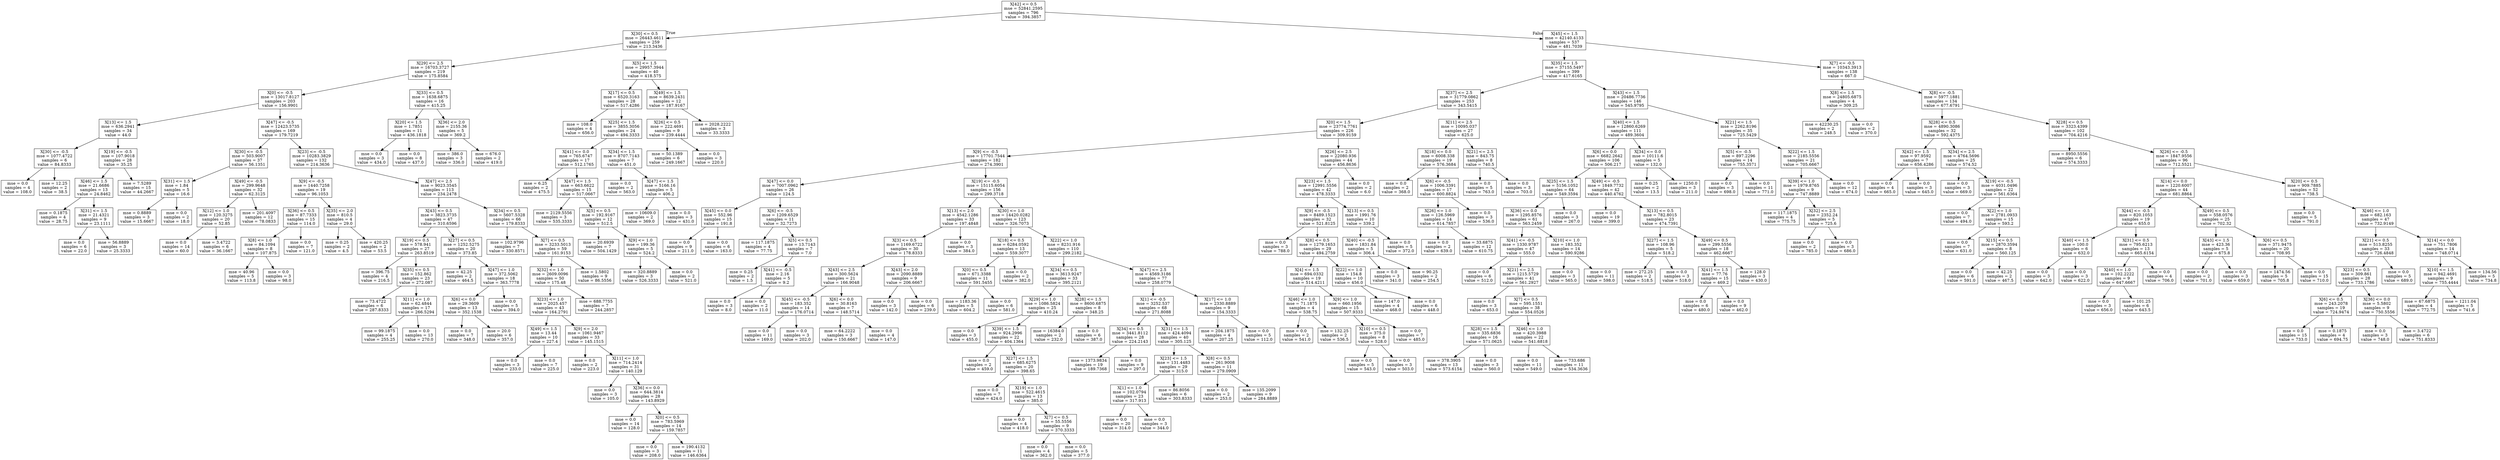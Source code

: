 digraph Tree {
node [shape=box] ;
0 [label="X[42] <= 0.5\nmse = 52841.2595\nsamples = 796\nvalue = 394.3857"] ;
1 [label="X[30] <= 0.5\nmse = 26443.4611\nsamples = 259\nvalue = 213.3436"] ;
0 -> 1 [labeldistance=2.5, labelangle=45, headlabel="True"] ;
2 [label="X[29] <= 2.5\nmse = 16703.3727\nsamples = 219\nvalue = 175.8584"] ;
1 -> 2 ;
3 [label="X[0] <= -0.5\nmse = 13017.8127\nsamples = 203\nvalue = 156.9901"] ;
2 -> 3 ;
4 [label="X[13] <= 1.5\nmse = 636.2941\nsamples = 34\nvalue = 44.0"] ;
3 -> 4 ;
5 [label="X[30] <= -0.5\nmse = 1077.4722\nsamples = 6\nvalue = 84.8333"] ;
4 -> 5 ;
6 [label="mse = 0.0\nsamples = 4\nvalue = 108.0"] ;
5 -> 6 ;
7 [label="mse = 12.25\nsamples = 2\nvalue = 38.5"] ;
5 -> 7 ;
8 [label="X[19] <= -0.5\nmse = 107.9018\nsamples = 28\nvalue = 35.25"] ;
4 -> 8 ;
9 [label="X[46] <= 1.5\nmse = 21.6686\nsamples = 13\nvalue = 24.8462"] ;
8 -> 9 ;
10 [label="mse = 0.1875\nsamples = 4\nvalue = 28.75"] ;
9 -> 10 ;
11 [label="X[31] <= 1.5\nmse = 21.4321\nsamples = 9\nvalue = 23.1111"] ;
9 -> 11 ;
12 [label="mse = 0.0\nsamples = 6\nvalue = 22.0"] ;
11 -> 12 ;
13 [label="mse = 56.8889\nsamples = 3\nvalue = 25.3333"] ;
11 -> 13 ;
14 [label="mse = 7.5289\nsamples = 15\nvalue = 44.2667"] ;
8 -> 14 ;
15 [label="X[47] <= -0.5\nmse = 12423.5735\nsamples = 169\nvalue = 179.7219"] ;
3 -> 15 ;
16 [label="X[30] <= -0.5\nmse = 503.9007\nsamples = 37\nvalue = 56.1351"] ;
15 -> 16 ;
17 [label="X[31] <= 1.5\nmse = 1.84\nsamples = 5\nvalue = 16.6"] ;
16 -> 17 ;
18 [label="mse = 0.8889\nsamples = 3\nvalue = 15.6667"] ;
17 -> 18 ;
19 [label="mse = 0.0\nsamples = 2\nvalue = 18.0"] ;
17 -> 19 ;
20 [label="X[49] <= -0.5\nmse = 299.9648\nsamples = 32\nvalue = 62.3125"] ;
16 -> 20 ;
21 [label="X[12] <= 1.0\nmse = 120.3275\nsamples = 20\nvalue = 52.85"] ;
20 -> 21 ;
22 [label="mse = 0.0\nsamples = 14\nvalue = 60.0"] ;
21 -> 22 ;
23 [label="mse = 3.4722\nsamples = 6\nvalue = 36.1667"] ;
21 -> 23 ;
24 [label="mse = 201.4097\nsamples = 12\nvalue = 78.0833"] ;
20 -> 24 ;
25 [label="X[23] <= -0.5\nmse = 10283.3829\nsamples = 132\nvalue = 214.3636"] ;
15 -> 25 ;
26 [label="X[9] <= -0.5\nmse = 1440.7258\nsamples = 19\nvalue = 96.1053"] ;
25 -> 26 ;
27 [label="X[36] <= 0.5\nmse = 87.7333\nsamples = 15\nvalue = 114.0"] ;
26 -> 27 ;
28 [label="X[8] <= 1.0\nmse = 84.1094\nsamples = 8\nvalue = 107.875"] ;
27 -> 28 ;
29 [label="mse = 40.96\nsamples = 5\nvalue = 113.8"] ;
28 -> 29 ;
30 [label="mse = 0.0\nsamples = 3\nvalue = 98.0"] ;
28 -> 30 ;
31 [label="mse = 0.0\nsamples = 7\nvalue = 121.0"] ;
27 -> 31 ;
32 [label="X[35] <= 2.0\nmse = 810.5\nsamples = 4\nvalue = 29.0"] ;
26 -> 32 ;
33 [label="mse = 0.25\nsamples = 2\nvalue = 4.5"] ;
32 -> 33 ;
34 [label="mse = 420.25\nsamples = 2\nvalue = 53.5"] ;
32 -> 34 ;
35 [label="X[47] <= 2.5\nmse = 9023.3545\nsamples = 113\nvalue = 234.2478"] ;
25 -> 35 ;
36 [label="X[43] <= 0.5\nmse = 3823.3735\nsamples = 47\nvalue = 310.6596"] ;
35 -> 36 ;
37 [label="X[19] <= 0.5\nmse = 578.941\nsamples = 27\nvalue = 263.8519"] ;
36 -> 37 ;
38 [label="mse = 396.75\nsamples = 4\nvalue = 216.5"] ;
37 -> 38 ;
39 [label="X[35] <= 0.5\nmse = 152.862\nsamples = 23\nvalue = 272.087"] ;
37 -> 39 ;
40 [label="mse = 73.4722\nsamples = 6\nvalue = 287.8333"] ;
39 -> 40 ;
41 [label="X[11] <= 1.0\nmse = 62.4844\nsamples = 17\nvalue = 266.5294"] ;
39 -> 41 ;
42 [label="mse = 99.1875\nsamples = 4\nvalue = 255.25"] ;
41 -> 42 ;
43 [label="mse = 0.0\nsamples = 13\nvalue = 270.0"] ;
41 -> 43 ;
44 [label="X[27] <= 0.5\nmse = 1252.5275\nsamples = 20\nvalue = 373.85"] ;
36 -> 44 ;
45 [label="mse = 42.25\nsamples = 2\nvalue = 464.5"] ;
44 -> 45 ;
46 [label="X[47] <= 1.0\nmse = 372.5062\nsamples = 18\nvalue = 363.7778"] ;
44 -> 46 ;
47 [label="X[6] <= 0.0\nmse = 29.3609\nsamples = 13\nvalue = 352.1538"] ;
46 -> 47 ;
48 [label="mse = 0.0\nsamples = 7\nvalue = 348.0"] ;
47 -> 48 ;
49 [label="mse = 20.0\nsamples = 6\nvalue = 357.0"] ;
47 -> 49 ;
50 [label="mse = 0.0\nsamples = 5\nvalue = 394.0"] ;
46 -> 50 ;
51 [label="X[34] <= 0.5\nmse = 5607.5328\nsamples = 66\nvalue = 179.8333"] ;
35 -> 51 ;
52 [label="mse = 102.9796\nsamples = 7\nvalue = 330.8571"] ;
51 -> 52 ;
53 [label="X[7] <= 0.5\nmse = 3233.5013\nsamples = 59\nvalue = 161.9153"] ;
51 -> 53 ;
54 [label="X[32] <= 1.0\nmse = 2609.0096\nsamples = 50\nvalue = 175.48"] ;
53 -> 54 ;
55 [label="X[23] <= 1.0\nmse = 2025.457\nsamples = 43\nvalue = 164.2791"] ;
54 -> 55 ;
56 [label="X[49] <= 1.5\nmse = 13.44\nsamples = 10\nvalue = 227.4"] ;
55 -> 56 ;
57 [label="mse = 0.0\nsamples = 3\nvalue = 233.0"] ;
56 -> 57 ;
58 [label="mse = 0.0\nsamples = 7\nvalue = 225.0"] ;
56 -> 58 ;
59 [label="X[9] <= 2.0\nmse = 1061.9467\nsamples = 33\nvalue = 145.1515"] ;
55 -> 59 ;
60 [label="mse = 0.0\nsamples = 2\nvalue = 223.0"] ;
59 -> 60 ;
61 [label="X[11] <= 1.0\nmse = 714.2414\nsamples = 31\nvalue = 140.129"] ;
59 -> 61 ;
62 [label="mse = 0.0\nsamples = 3\nvalue = 105.0"] ;
61 -> 62 ;
63 [label="X[36] <= 0.0\nmse = 644.3814\nsamples = 28\nvalue = 143.8929"] ;
61 -> 63 ;
64 [label="mse = 0.0\nsamples = 14\nvalue = 128.0"] ;
63 -> 64 ;
65 [label="X[0] <= 0.5\nmse = 783.5969\nsamples = 14\nvalue = 159.7857"] ;
63 -> 65 ;
66 [label="mse = 0.0\nsamples = 3\nvalue = 208.0"] ;
65 -> 66 ;
67 [label="mse = 190.4132\nsamples = 11\nvalue = 146.6364"] ;
65 -> 67 ;
68 [label="mse = 688.7755\nsamples = 7\nvalue = 244.2857"] ;
54 -> 68 ;
69 [label="mse = 1.5802\nsamples = 9\nvalue = 86.5556"] ;
53 -> 69 ;
70 [label="X[33] <= 0.5\nmse = 1638.6875\nsamples = 16\nvalue = 415.25"] ;
2 -> 70 ;
71 [label="X[20] <= 1.5\nmse = 1.7851\nsamples = 11\nvalue = 436.1818"] ;
70 -> 71 ;
72 [label="mse = 0.0\nsamples = 3\nvalue = 434.0"] ;
71 -> 72 ;
73 [label="mse = 0.0\nsamples = 8\nvalue = 437.0"] ;
71 -> 73 ;
74 [label="X[36] <= 2.0\nmse = 2155.36\nsamples = 5\nvalue = 369.2"] ;
70 -> 74 ;
75 [label="mse = 386.0\nsamples = 3\nvalue = 336.0"] ;
74 -> 75 ;
76 [label="mse = 676.0\nsamples = 2\nvalue = 419.0"] ;
74 -> 76 ;
77 [label="X[5] <= 1.5\nmse = 29957.3944\nsamples = 40\nvalue = 418.575"] ;
1 -> 77 ;
78 [label="X[17] <= 0.5\nmse = 6520.3163\nsamples = 28\nvalue = 517.4286"] ;
77 -> 78 ;
79 [label="mse = 108.0\nsamples = 4\nvalue = 656.0"] ;
78 -> 79 ;
80 [label="X[25] <= 1.5\nmse = 3855.3056\nsamples = 24\nvalue = 494.3333"] ;
78 -> 80 ;
81 [label="X[41] <= 0.0\nmse = 765.6747\nsamples = 17\nvalue = 512.1765"] ;
80 -> 81 ;
82 [label="mse = 6.25\nsamples = 2\nvalue = 475.5"] ;
81 -> 82 ;
83 [label="X[47] <= 1.5\nmse = 663.6622\nsamples = 15\nvalue = 517.0667"] ;
81 -> 83 ;
84 [label="mse = 2129.5556\nsamples = 3\nvalue = 535.3333"] ;
83 -> 84 ;
85 [label="X[5] <= 0.5\nmse = 192.9167\nsamples = 12\nvalue = 512.5"] ;
83 -> 85 ;
86 [label="mse = 20.6939\nsamples = 7\nvalue = 504.1429"] ;
85 -> 86 ;
87 [label="X[9] <= 1.0\nmse = 199.36\nsamples = 5\nvalue = 524.2"] ;
85 -> 87 ;
88 [label="mse = 320.8889\nsamples = 3\nvalue = 526.3333"] ;
87 -> 88 ;
89 [label="mse = 0.0\nsamples = 2\nvalue = 521.0"] ;
87 -> 89 ;
90 [label="X[34] <= 1.5\nmse = 8707.7143\nsamples = 7\nvalue = 451.0"] ;
80 -> 90 ;
91 [label="mse = 0.0\nsamples = 2\nvalue = 563.0"] ;
90 -> 91 ;
92 [label="X[47] <= 1.5\nmse = 5166.16\nsamples = 5\nvalue = 406.2"] ;
90 -> 92 ;
93 [label="mse = 10609.0\nsamples = 2\nvalue = 369.0"] ;
92 -> 93 ;
94 [label="mse = 0.0\nsamples = 3\nvalue = 431.0"] ;
92 -> 94 ;
95 [label="X[49] <= 1.5\nmse = 8639.2431\nsamples = 12\nvalue = 187.9167"] ;
77 -> 95 ;
96 [label="X[26] <= 0.5\nmse = 222.4691\nsamples = 9\nvalue = 239.4444"] ;
95 -> 96 ;
97 [label="mse = 50.1389\nsamples = 6\nvalue = 249.1667"] ;
96 -> 97 ;
98 [label="mse = 0.0\nsamples = 3\nvalue = 220.0"] ;
96 -> 98 ;
99 [label="mse = 2028.2222\nsamples = 3\nvalue = 33.3333"] ;
95 -> 99 ;
100 [label="X[45] <= 1.5\nmse = 42140.4133\nsamples = 537\nvalue = 481.7039"] ;
0 -> 100 [labeldistance=2.5, labelangle=-45, headlabel="False"] ;
101 [label="X[35] <= 1.5\nmse = 37155.5497\nsamples = 399\nvalue = 417.6165"] ;
100 -> 101 ;
102 [label="X[37] <= 2.5\nmse = 31779.0862\nsamples = 253\nvalue = 343.5415"] ;
101 -> 102 ;
103 [label="X[0] <= 1.5\nmse = 23774.7761\nsamples = 226\nvalue = 309.9159"] ;
102 -> 103 ;
104 [label="X[9] <= -0.5\nmse = 17701.7544\nsamples = 182\nvalue = 274.3901"] ;
103 -> 104 ;
105 [label="X[47] <= 0.0\nmse = 7007.0962\nsamples = 26\nvalue = 124.5"] ;
104 -> 105 ;
106 [label="X[45] <= 0.0\nmse = 552.96\nsamples = 15\nvalue = 191.8"] ;
105 -> 106 ;
107 [label="mse = 0.0\nsamples = 9\nvalue = 211.0"] ;
106 -> 107 ;
108 [label="mse = 0.0\nsamples = 6\nvalue = 163.0"] ;
106 -> 108 ;
109 [label="X[6] <= -0.5\nmse = 1209.6529\nsamples = 11\nvalue = 32.7273"] ;
105 -> 109 ;
110 [label="mse = 117.1875\nsamples = 4\nvalue = 77.75"] ;
109 -> 110 ;
111 [label="X[5] <= 0.5\nmse = 13.7143\nsamples = 7\nvalue = 7.0"] ;
109 -> 111 ;
112 [label="mse = 0.25\nsamples = 2\nvalue = 1.5"] ;
111 -> 112 ;
113 [label="X[41] <= -0.5\nmse = 2.16\nsamples = 5\nvalue = 9.2"] ;
111 -> 113 ;
114 [label="mse = 0.0\nsamples = 3\nvalue = 8.0"] ;
113 -> 114 ;
115 [label="mse = 0.0\nsamples = 2\nvalue = 11.0"] ;
113 -> 115 ;
116 [label="X[19] <= -0.5\nmse = 15115.6054\nsamples = 156\nvalue = 299.3718"] ;
104 -> 116 ;
117 [label="X[13] <= 2.0\nmse = 4542.1286\nsamples = 33\nvalue = 197.4848"] ;
116 -> 117 ;
118 [label="X[3] <= 0.5\nmse = 1169.6722\nsamples = 30\nvalue = 178.8333"] ;
117 -> 118 ;
119 [label="X[43] <= 2.5\nmse = 300.5624\nsamples = 21\nvalue = 166.9048"] ;
118 -> 119 ;
120 [label="X[45] <= -0.5\nmse = 183.352\nsamples = 14\nvalue = 176.0714"] ;
119 -> 120 ;
121 [label="mse = 0.0\nsamples = 11\nvalue = 169.0"] ;
120 -> 121 ;
122 [label="mse = 0.0\nsamples = 3\nvalue = 202.0"] ;
120 -> 122 ;
123 [label="X[6] <= 0.0\nmse = 30.8163\nsamples = 7\nvalue = 148.5714"] ;
119 -> 123 ;
124 [label="mse = 64.2222\nsamples = 3\nvalue = 150.6667"] ;
123 -> 124 ;
125 [label="mse = 0.0\nsamples = 4\nvalue = 147.0"] ;
123 -> 125 ;
126 [label="X[43] <= 2.0\nmse = 2090.8889\nsamples = 9\nvalue = 206.6667"] ;
118 -> 126 ;
127 [label="mse = 0.0\nsamples = 3\nvalue = 142.0"] ;
126 -> 127 ;
128 [label="mse = 0.0\nsamples = 6\nvalue = 239.0"] ;
126 -> 128 ;
129 [label="mse = 0.0\nsamples = 3\nvalue = 384.0"] ;
117 -> 129 ;
130 [label="X[30] <= 1.0\nmse = 14420.0282\nsamples = 123\nvalue = 326.7073"] ;
116 -> 130 ;
131 [label="X[18] <= 0.5\nmse = 6284.0592\nsamples = 13\nvalue = 559.3077"] ;
130 -> 131 ;
132 [label="X[0] <= 0.5\nmse = 671.3388\nsamples = 11\nvalue = 591.5455"] ;
131 -> 132 ;
133 [label="mse = 1183.36\nsamples = 5\nvalue = 604.2"] ;
132 -> 133 ;
134 [label="mse = 0.0\nsamples = 6\nvalue = 581.0"] ;
132 -> 134 ;
135 [label="mse = 0.0\nsamples = 2\nvalue = 382.0"] ;
131 -> 135 ;
136 [label="X[22] <= 1.0\nmse = 8231.916\nsamples = 110\nvalue = 299.2182"] ;
130 -> 136 ;
137 [label="X[34] <= 0.5\nmse = 3613.9247\nsamples = 33\nvalue = 395.2121"] ;
136 -> 137 ;
138 [label="X[29] <= 1.0\nmse = 1086.5824\nsamples = 25\nvalue = 410.24"] ;
137 -> 138 ;
139 [label="mse = 0.0\nsamples = 3\nvalue = 455.0"] ;
138 -> 139 ;
140 [label="X[39] <= 1.5\nmse = 924.2996\nsamples = 22\nvalue = 404.1364"] ;
138 -> 140 ;
141 [label="mse = 0.0\nsamples = 2\nvalue = 459.0"] ;
140 -> 141 ;
142 [label="X[27] <= 1.5\nmse = 685.6275\nsamples = 20\nvalue = 398.65"] ;
140 -> 142 ;
143 [label="mse = 0.0\nsamples = 7\nvalue = 424.0"] ;
142 -> 143 ;
144 [label="X[19] <= 1.0\nmse = 522.4615\nsamples = 13\nvalue = 385.0"] ;
142 -> 144 ;
145 [label="mse = 0.0\nsamples = 4\nvalue = 418.0"] ;
144 -> 145 ;
146 [label="X[7] <= 0.5\nmse = 55.5556\nsamples = 9\nvalue = 370.3333"] ;
144 -> 146 ;
147 [label="mse = 0.0\nsamples = 4\nvalue = 362.0"] ;
146 -> 147 ;
148 [label="mse = 0.0\nsamples = 5\nvalue = 377.0"] ;
146 -> 148 ;
149 [label="X[28] <= 1.5\nmse = 8600.6875\nsamples = 8\nvalue = 348.25"] ;
137 -> 149 ;
150 [label="mse = 16384.0\nsamples = 2\nvalue = 232.0"] ;
149 -> 150 ;
151 [label="mse = 0.0\nsamples = 6\nvalue = 387.0"] ;
149 -> 151 ;
152 [label="X[47] <= 2.5\nmse = 4569.3186\nsamples = 77\nvalue = 258.0779"] ;
136 -> 152 ;
153 [label="X[1] <= -0.5\nmse = 3252.537\nsamples = 68\nvalue = 271.8088"] ;
152 -> 153 ;
154 [label="X[34] <= 0.5\nmse = 3441.8112\nsamples = 28\nvalue = 224.2143"] ;
153 -> 154 ;
155 [label="mse = 1373.9834\nsamples = 19\nvalue = 189.7368"] ;
154 -> 155 ;
156 [label="mse = 0.0\nsamples = 9\nvalue = 297.0"] ;
154 -> 156 ;
157 [label="X[31] <= 1.5\nmse = 424.4094\nsamples = 40\nvalue = 305.125"] ;
153 -> 157 ;
158 [label="X[23] <= 1.5\nmse = 131.4483\nsamples = 29\nvalue = 315.0"] ;
157 -> 158 ;
159 [label="X[1] <= 1.0\nmse = 102.0794\nsamples = 23\nvalue = 317.913"] ;
158 -> 159 ;
160 [label="mse = 0.0\nsamples = 20\nvalue = 314.0"] ;
159 -> 160 ;
161 [label="mse = 0.0\nsamples = 3\nvalue = 344.0"] ;
159 -> 161 ;
162 [label="mse = 86.8056\nsamples = 6\nvalue = 303.8333"] ;
158 -> 162 ;
163 [label="X[8] <= 0.5\nmse = 261.9008\nsamples = 11\nvalue = 279.0909"] ;
157 -> 163 ;
164 [label="mse = 0.0\nsamples = 2\nvalue = 253.0"] ;
163 -> 164 ;
165 [label="mse = 135.2099\nsamples = 9\nvalue = 284.8889"] ;
163 -> 165 ;
166 [label="X[17] <= 1.0\nmse = 2330.8889\nsamples = 9\nvalue = 154.3333"] ;
152 -> 166 ;
167 [label="mse = 204.1875\nsamples = 4\nvalue = 207.25"] ;
166 -> 167 ;
168 [label="mse = 0.0\nsamples = 5\nvalue = 112.0"] ;
166 -> 168 ;
169 [label="X[26] <= 2.5\nmse = 22080.936\nsamples = 44\nvalue = 456.8636"] ;
103 -> 169 ;
170 [label="X[23] <= 1.5\nmse = 12991.5556\nsamples = 42\nvalue = 478.3333"] ;
169 -> 170 ;
171 [label="X[9] <= -0.5\nmse = 8489.1523\nsamples = 32\nvalue = 521.8125"] ;
170 -> 171 ;
172 [label="mse = 0.0\nsamples = 3\nvalue = 788.0"] ;
171 -> 172 ;
173 [label="X[8] <= 0.5\nmse = 1279.1653\nsamples = 29\nvalue = 494.2759"] ;
171 -> 173 ;
174 [label="X[4] <= 1.5\nmse = 694.0332\nsamples = 19\nvalue = 514.4211"] ;
173 -> 174 ;
175 [label="X[46] <= 1.0\nmse = 71.1875\nsamples = 4\nvalue = 538.75"] ;
174 -> 175 ;
176 [label="mse = 0.0\nsamples = 2\nvalue = 541.0"] ;
175 -> 176 ;
177 [label="mse = 132.25\nsamples = 2\nvalue = 536.5"] ;
175 -> 177 ;
178 [label="X[9] <= 1.0\nmse = 660.1956\nsamples = 15\nvalue = 507.9333"] ;
174 -> 178 ;
179 [label="X[10] <= 0.5\nmse = 375.0\nsamples = 8\nvalue = 528.0"] ;
178 -> 179 ;
180 [label="mse = 0.0\nsamples = 5\nvalue = 543.0"] ;
179 -> 180 ;
181 [label="mse = 0.0\nsamples = 3\nvalue = 503.0"] ;
179 -> 181 ;
182 [label="mse = 0.0\nsamples = 7\nvalue = 485.0"] ;
178 -> 182 ;
183 [label="X[22] <= 1.0\nmse = 154.8\nsamples = 10\nvalue = 456.0"] ;
173 -> 183 ;
184 [label="mse = 147.0\nsamples = 4\nvalue = 468.0"] ;
183 -> 184 ;
185 [label="mse = 0.0\nsamples = 6\nvalue = 448.0"] ;
183 -> 185 ;
186 [label="X[13] <= 0.5\nmse = 1991.76\nsamples = 10\nvalue = 339.2"] ;
170 -> 186 ;
187 [label="X[40] <= -0.5\nmse = 1831.84\nsamples = 5\nvalue = 306.4"] ;
186 -> 187 ;
188 [label="mse = 0.0\nsamples = 3\nvalue = 341.0"] ;
187 -> 188 ;
189 [label="mse = 90.25\nsamples = 2\nvalue = 254.5"] ;
187 -> 189 ;
190 [label="mse = 0.0\nsamples = 5\nvalue = 372.0"] ;
186 -> 190 ;
191 [label="mse = 0.0\nsamples = 2\nvalue = 6.0"] ;
169 -> 191 ;
192 [label="X[11] <= 2.5\nmse = 10095.037\nsamples = 27\nvalue = 625.0"] ;
102 -> 192 ;
193 [label="X[18] <= 0.0\nmse = 6008.338\nsamples = 19\nvalue = 576.3684"] ;
192 -> 193 ;
194 [label="mse = 0.0\nsamples = 2\nvalue = 368.0"] ;
193 -> 194 ;
195 [label="X[6] <= -0.5\nmse = 1006.3391\nsamples = 17\nvalue = 600.8824"] ;
193 -> 195 ;
196 [label="X[26] <= 1.0\nmse = 126.5969\nsamples = 14\nvalue = 614.7857"] ;
195 -> 196 ;
197 [label="mse = 0.0\nsamples = 2\nvalue = 639.0"] ;
196 -> 197 ;
198 [label="mse = 33.6875\nsamples = 12\nvalue = 610.75"] ;
196 -> 198 ;
199 [label="mse = 0.0\nsamples = 3\nvalue = 536.0"] ;
195 -> 199 ;
200 [label="X[21] <= 2.5\nmse = 843.75\nsamples = 8\nvalue = 740.5"] ;
192 -> 200 ;
201 [label="mse = 0.0\nsamples = 5\nvalue = 763.0"] ;
200 -> 201 ;
202 [label="mse = 0.0\nsamples = 3\nvalue = 703.0"] ;
200 -> 202 ;
203 [label="X[43] <= 1.5\nmse = 20486.7736\nsamples = 146\nvalue = 545.9795"] ;
101 -> 203 ;
204 [label="X[40] <= 1.5\nmse = 12860.6269\nsamples = 111\nvalue = 489.3604"] ;
203 -> 204 ;
205 [label="X[6] <= 0.0\nmse = 6682.2642\nsamples = 106\nvalue = 506.217"] ;
204 -> 205 ;
206 [label="X[25] <= 1.5\nmse = 5156.1052\nsamples = 64\nvalue = 549.3594"] ;
205 -> 206 ;
207 [label="X[36] <= 0.0\nmse = 1295.8576\nsamples = 61\nvalue = 563.2459"] ;
206 -> 207 ;
208 [label="X[41] <= -0.5\nmse = 1330.9787\nsamples = 47\nvalue = 555.0"] ;
207 -> 208 ;
209 [label="mse = 0.0\nsamples = 6\nvalue = 512.0"] ;
208 -> 209 ;
210 [label="X[21] <= 2.5\nmse = 1215.5729\nsamples = 41\nvalue = 561.2927"] ;
208 -> 210 ;
211 [label="mse = 0.0\nsamples = 3\nvalue = 653.0"] ;
210 -> 211 ;
212 [label="X[7] <= 0.5\nmse = 595.1551\nsamples = 38\nvalue = 554.0526"] ;
210 -> 212 ;
213 [label="X[28] <= 1.5\nmse = 335.6836\nsamples = 16\nvalue = 571.0625"] ;
212 -> 213 ;
214 [label="mse = 378.3905\nsamples = 13\nvalue = 573.6154"] ;
213 -> 214 ;
215 [label="mse = 0.0\nsamples = 3\nvalue = 560.0"] ;
213 -> 215 ;
216 [label="X[46] <= 1.0\nmse = 420.3988\nsamples = 22\nvalue = 541.6818"] ;
212 -> 216 ;
217 [label="mse = 0.0\nsamples = 11\nvalue = 549.0"] ;
216 -> 217 ;
218 [label="mse = 733.686\nsamples = 11\nvalue = 534.3636"] ;
216 -> 218 ;
219 [label="X[10] <= 1.0\nmse = 183.352\nsamples = 14\nvalue = 590.9286"] ;
207 -> 219 ;
220 [label="mse = 0.0\nsamples = 3\nvalue = 565.0"] ;
219 -> 220 ;
221 [label="mse = 0.0\nsamples = 11\nvalue = 598.0"] ;
219 -> 221 ;
222 [label="mse = 0.0\nsamples = 3\nvalue = 267.0"] ;
206 -> 222 ;
223 [label="X[49] <= -0.5\nmse = 1849.7732\nsamples = 42\nvalue = 440.4762"] ;
205 -> 223 ;
224 [label="mse = 0.0\nsamples = 19\nvalue = 399.0"] ;
223 -> 224 ;
225 [label="X[13] <= 0.5\nmse = 782.8015\nsamples = 23\nvalue = 474.7391"] ;
223 -> 225 ;
226 [label="X[27] <= 1.5\nmse = 108.96\nsamples = 5\nvalue = 518.2"] ;
225 -> 226 ;
227 [label="mse = 272.25\nsamples = 2\nvalue = 518.5"] ;
226 -> 227 ;
228 [label="mse = 0.0\nsamples = 3\nvalue = 518.0"] ;
226 -> 228 ;
229 [label="X[49] <= 0.5\nmse = 299.5556\nsamples = 18\nvalue = 462.6667"] ;
225 -> 229 ;
230 [label="X[41] <= 1.5\nmse = 77.76\nsamples = 15\nvalue = 469.2"] ;
229 -> 230 ;
231 [label="mse = 0.0\nsamples = 6\nvalue = 480.0"] ;
230 -> 231 ;
232 [label="mse = 0.0\nsamples = 9\nvalue = 462.0"] ;
230 -> 232 ;
233 [label="mse = 128.0\nsamples = 3\nvalue = 430.0"] ;
229 -> 233 ;
234 [label="X[34] <= 0.0\nmse = 10111.6\nsamples = 5\nvalue = 132.0"] ;
204 -> 234 ;
235 [label="mse = 0.25\nsamples = 2\nvalue = 13.5"] ;
234 -> 235 ;
236 [label="mse = 1250.0\nsamples = 3\nvalue = 211.0"] ;
234 -> 236 ;
237 [label="X[21] <= 1.5\nmse = 2262.8196\nsamples = 35\nvalue = 725.5429"] ;
203 -> 237 ;
238 [label="X[5] <= -0.5\nmse = 897.2296\nsamples = 14\nvalue = 755.3571"] ;
237 -> 238 ;
239 [label="mse = 0.0\nsamples = 3\nvalue = 698.0"] ;
238 -> 239 ;
240 [label="mse = 0.0\nsamples = 11\nvalue = 771.0"] ;
238 -> 240 ;
241 [label="X[22] <= 1.5\nmse = 2185.5556\nsamples = 21\nvalue = 705.6667"] ;
237 -> 241 ;
242 [label="X[39] <= 1.0\nmse = 1979.8765\nsamples = 9\nvalue = 747.8889"] ;
241 -> 242 ;
243 [label="mse = 117.1875\nsamples = 4\nvalue = 775.75"] ;
242 -> 243 ;
244 [label="X[32] <= 2.5\nmse = 2352.24\nsamples = 5\nvalue = 725.6"] ;
242 -> 244 ;
245 [label="mse = 0.0\nsamples = 2\nvalue = 785.0"] ;
244 -> 245 ;
246 [label="mse = 0.0\nsamples = 3\nvalue = 686.0"] ;
244 -> 246 ;
247 [label="mse = 0.0\nsamples = 12\nvalue = 674.0"] ;
241 -> 247 ;
248 [label="X[7] <= -0.5\nmse = 10343.3913\nsamples = 138\nvalue = 667.0"] ;
100 -> 248 ;
249 [label="X[8] <= 1.5\nmse = 24805.6875\nsamples = 4\nvalue = 309.25"] ;
248 -> 249 ;
250 [label="mse = 42230.25\nsamples = 2\nvalue = 248.5"] ;
249 -> 250 ;
251 [label="mse = 0.0\nsamples = 2\nvalue = 370.0"] ;
249 -> 251 ;
252 [label="X[8] <= -0.5\nmse = 5977.1881\nsamples = 134\nvalue = 677.6791"] ;
248 -> 252 ;
253 [label="X[28] <= 0.5\nmse = 4890.3086\nsamples = 32\nvalue = 592.4375"] ;
252 -> 253 ;
254 [label="X[42] <= 1.5\nmse = 97.9592\nsamples = 7\nvalue = 656.4286"] ;
253 -> 254 ;
255 [label="mse = 0.0\nsamples = 4\nvalue = 665.0"] ;
254 -> 255 ;
256 [label="mse = 0.0\nsamples = 3\nvalue = 645.0"] ;
254 -> 256 ;
257 [label="X[34] <= 2.5\nmse = 4764.5696\nsamples = 25\nvalue = 574.52"] ;
253 -> 257 ;
258 [label="mse = 0.0\nsamples = 3\nvalue = 669.0"] ;
257 -> 258 ;
259 [label="X[19] <= -0.5\nmse = 4031.0496\nsamples = 22\nvalue = 561.6364"] ;
257 -> 259 ;
260 [label="mse = 0.0\nsamples = 7\nvalue = 494.0"] ;
259 -> 260 ;
261 [label="X[2] <= 1.0\nmse = 2781.0933\nsamples = 15\nvalue = 593.2"] ;
259 -> 261 ;
262 [label="mse = 0.0\nsamples = 7\nvalue = 631.0"] ;
261 -> 262 ;
263 [label="X[15] <= 0.5\nmse = 2870.3594\nsamples = 8\nvalue = 560.125"] ;
261 -> 263 ;
264 [label="mse = 0.0\nsamples = 6\nvalue = 591.0"] ;
263 -> 264 ;
265 [label="mse = 42.25\nsamples = 2\nvalue = 467.5"] ;
263 -> 265 ;
266 [label="X[28] <= 0.5\nmse = 3323.4399\nsamples = 102\nvalue = 704.4216"] ;
252 -> 266 ;
267 [label="mse = 8950.5556\nsamples = 6\nvalue = 574.3333"] ;
266 -> 267 ;
268 [label="X[26] <= -0.5\nmse = 1847.9556\nsamples = 96\nvalue = 712.5521"] ;
266 -> 268 ;
269 [label="X[14] <= 0.0\nmse = 1220.6007\nsamples = 44\nvalue = 681.8864"] ;
268 -> 269 ;
270 [label="X[44] <= -0.5\nmse = 820.1053\nsamples = 19\nvalue = 655.0"] ;
269 -> 270 ;
271 [label="X[40] <= 1.5\nmse = 100.0\nsamples = 6\nvalue = 632.0"] ;
270 -> 271 ;
272 [label="mse = 0.0\nsamples = 3\nvalue = 642.0"] ;
271 -> 272 ;
273 [label="mse = 0.0\nsamples = 3\nvalue = 622.0"] ;
271 -> 273 ;
274 [label="X[31] <= 0.5\nmse = 795.6213\nsamples = 13\nvalue = 665.6154"] ;
270 -> 274 ;
275 [label="X[40] <= 1.0\nmse = 102.2222\nsamples = 9\nvalue = 647.6667"] ;
274 -> 275 ;
276 [label="mse = 0.0\nsamples = 3\nvalue = 656.0"] ;
275 -> 276 ;
277 [label="mse = 101.25\nsamples = 6\nvalue = 643.5"] ;
275 -> 277 ;
278 [label="mse = 0.0\nsamples = 4\nvalue = 706.0"] ;
274 -> 278 ;
279 [label="X[49] <= 0.5\nmse = 558.0576\nsamples = 25\nvalue = 702.32"] ;
269 -> 279 ;
280 [label="X[43] <= 1.5\nmse = 423.36\nsamples = 5\nvalue = 675.8"] ;
279 -> 280 ;
281 [label="mse = 0.0\nsamples = 2\nvalue = 701.0"] ;
280 -> 281 ;
282 [label="mse = 0.0\nsamples = 3\nvalue = 659.0"] ;
280 -> 282 ;
283 [label="X[6] <= 0.5\nmse = 371.9475\nsamples = 20\nvalue = 708.95"] ;
279 -> 283 ;
284 [label="mse = 1474.56\nsamples = 5\nvalue = 705.8"] ;
283 -> 284 ;
285 [label="mse = 0.0\nsamples = 15\nvalue = 710.0"] ;
283 -> 285 ;
286 [label="X[20] <= 0.5\nmse = 909.7885\nsamples = 52\nvalue = 738.5"] ;
268 -> 286 ;
287 [label="mse = 0.0\nsamples = 5\nvalue = 791.0"] ;
286 -> 287 ;
288 [label="X[46] <= 1.0\nmse = 682.163\nsamples = 47\nvalue = 732.9149"] ;
286 -> 288 ;
289 [label="X[21] <= 0.5\nmse = 513.8255\nsamples = 33\nvalue = 726.4848"] ;
288 -> 289 ;
290 [label="X[23] <= 0.5\nmse = 309.861\nsamples = 28\nvalue = 733.1786"] ;
289 -> 290 ;
291 [label="X[6] <= 0.5\nmse = 243.2078\nsamples = 19\nvalue = 724.9474"] ;
290 -> 291 ;
292 [label="mse = 0.0\nsamples = 15\nvalue = 733.0"] ;
291 -> 292 ;
293 [label="mse = 0.1875\nsamples = 4\nvalue = 694.75"] ;
291 -> 293 ;
294 [label="X[36] <= 0.0\nmse = 5.5802\nsamples = 9\nvalue = 750.5556"] ;
290 -> 294 ;
295 [label="mse = 0.0\nsamples = 3\nvalue = 748.0"] ;
294 -> 295 ;
296 [label="mse = 3.4722\nsamples = 6\nvalue = 751.8333"] ;
294 -> 296 ;
297 [label="mse = 0.0\nsamples = 5\nvalue = 689.0"] ;
289 -> 297 ;
298 [label="X[14] <= 0.0\nmse = 751.7806\nsamples = 14\nvalue = 748.0714"] ;
288 -> 298 ;
299 [label="X[10] <= 1.5\nmse = 942.4691\nsamples = 9\nvalue = 755.4444"] ;
298 -> 299 ;
300 [label="mse = 67.6875\nsamples = 4\nvalue = 772.75"] ;
299 -> 300 ;
301 [label="mse = 1211.04\nsamples = 5\nvalue = 741.6"] ;
299 -> 301 ;
302 [label="mse = 134.56\nsamples = 5\nvalue = 734.8"] ;
298 -> 302 ;
}